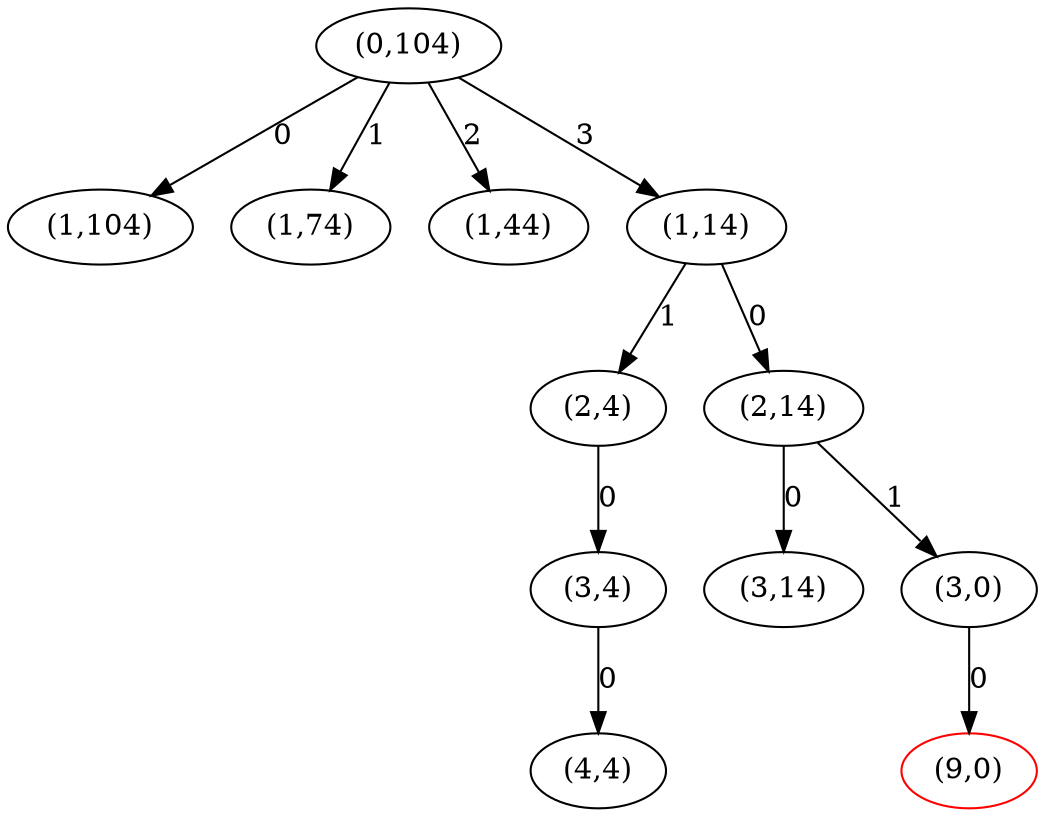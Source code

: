 strict digraph G {
  1 [ label="(4,4)" ];
  2 [ label="(3,4)" ];
  3 [ label="(2,4)" ];
  4 [ label="(1,104)" ];
  5 [ color="red" label="(9,0)" ];
  6 [ label="(0,104)" ];
  7 [ label="(1,74)" ];
  8 [ label="(1,44)" ];
  9 [ label="(3,14)" ];
  10 [ label="(2,14)" ];
  11 [ label="(1,14)" ];
  12 [ label="(3,0)" ];
  2 -> 1 [ color="black" label="0" ];
  3 -> 2 [ color="black" label="0" ];
  11 -> 3 [ color="black" label="1" ];
  6 -> 4 [ color="black" label="0" ];
  12 -> 5 [ color="black" label="0" ];
  6 -> 7 [ color="black" label="1" ];
  6 -> 8 [ color="black" label="2" ];
  10 -> 9 [ color="black" label="0" ];
  11 -> 10 [ color="black" label="0" ];
  6 -> 11 [ color="black" label="3" ];
  10 -> 12 [ color="black" label="1" ];
}
